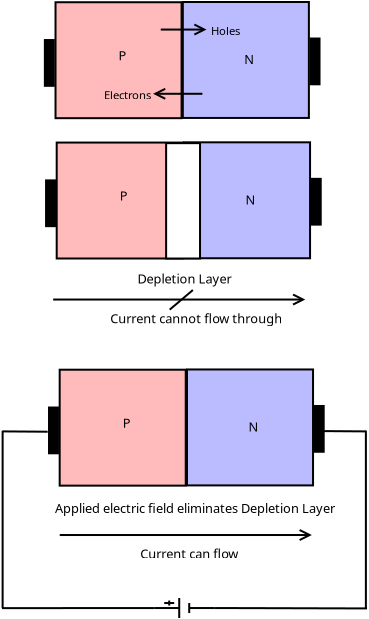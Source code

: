 <?xml version="1.0" encoding="UTF-8"?>
<dia:diagram xmlns:dia="http://www.lysator.liu.se/~alla/dia/">
  <dia:layer name="Background" visible="true" active="true">
    <dia:group>
      <dia:object type="Standard - Box" version="0" id="O0">
        <dia:attribute name="obj_pos">
          <dia:point val="7.323,1.335"/>
        </dia:attribute>
        <dia:attribute name="obj_bb">
          <dia:rectangle val="7.273,1.285;13.675,7.182"/>
        </dia:attribute>
        <dia:attribute name="elem_corner">
          <dia:point val="7.323,1.335"/>
        </dia:attribute>
        <dia:attribute name="elem_width">
          <dia:real val="6.303"/>
        </dia:attribute>
        <dia:attribute name="elem_height">
          <dia:real val="5.797"/>
        </dia:attribute>
        <dia:attribute name="border_width">
          <dia:real val="0.1"/>
        </dia:attribute>
        <dia:attribute name="inner_color">
          <dia:color val="#bbbbff"/>
        </dia:attribute>
        <dia:attribute name="show_background">
          <dia:boolean val="true"/>
        </dia:attribute>
      </dia:object>
      <dia:object type="Standard - Box" version="0" id="O1">
        <dia:attribute name="obj_pos">
          <dia:point val="0.958,1.347"/>
        </dia:attribute>
        <dia:attribute name="obj_bb">
          <dia:rectangle val="0.908,1.297;7.311,7.194"/>
        </dia:attribute>
        <dia:attribute name="elem_corner">
          <dia:point val="0.958,1.347"/>
        </dia:attribute>
        <dia:attribute name="elem_width">
          <dia:real val="6.303"/>
        </dia:attribute>
        <dia:attribute name="elem_height">
          <dia:real val="5.797"/>
        </dia:attribute>
        <dia:attribute name="border_width">
          <dia:real val="0.1"/>
        </dia:attribute>
        <dia:attribute name="inner_color">
          <dia:color val="#ffbbbb"/>
        </dia:attribute>
        <dia:attribute name="show_background">
          <dia:boolean val="true"/>
        </dia:attribute>
      </dia:object>
      <dia:object type="Standard - Text" version="1" id="O2">
        <dia:attribute name="obj_pos">
          <dia:point val="4.109,4.246"/>
        </dia:attribute>
        <dia:attribute name="obj_bb">
          <dia:rectangle val="4.109,3.606;4.462,4.378"/>
        </dia:attribute>
        <dia:attribute name="text">
          <dia:composite type="text">
            <dia:attribute name="string">
              <dia:string>#P#</dia:string>
            </dia:attribute>
            <dia:attribute name="font">
              <dia:font family="sans" style="0" name="Helvetica"/>
            </dia:attribute>
            <dia:attribute name="height">
              <dia:real val="0.8"/>
            </dia:attribute>
            <dia:attribute name="pos">
              <dia:point val="4.109,4.246"/>
            </dia:attribute>
            <dia:attribute name="color">
              <dia:color val="#000000"/>
            </dia:attribute>
            <dia:attribute name="alignment">
              <dia:enum val="0"/>
            </dia:attribute>
          </dia:composite>
        </dia:attribute>
        <dia:attribute name="valign">
          <dia:enum val="3"/>
        </dia:attribute>
        <dia:connections>
          <dia:connection handle="0" to="O1" connection="8"/>
        </dia:connections>
      </dia:object>
      <dia:object type="Standard - Text" version="1" id="O3">
        <dia:attribute name="obj_pos">
          <dia:point val="10.397,4.439"/>
        </dia:attribute>
        <dia:attribute name="obj_bb">
          <dia:rectangle val="10.397,3.799;10.825,4.572"/>
        </dia:attribute>
        <dia:attribute name="text">
          <dia:composite type="text">
            <dia:attribute name="string">
              <dia:string>#N#</dia:string>
            </dia:attribute>
            <dia:attribute name="font">
              <dia:font family="sans" style="0" name="Helvetica"/>
            </dia:attribute>
            <dia:attribute name="height">
              <dia:real val="0.8"/>
            </dia:attribute>
            <dia:attribute name="pos">
              <dia:point val="10.397,4.439"/>
            </dia:attribute>
            <dia:attribute name="color">
              <dia:color val="#000000"/>
            </dia:attribute>
            <dia:attribute name="alignment">
              <dia:enum val="0"/>
            </dia:attribute>
          </dia:composite>
        </dia:attribute>
        <dia:attribute name="valign">
          <dia:enum val="3"/>
        </dia:attribute>
      </dia:object>
      <dia:object type="Standard - Box" version="0" id="O4">
        <dia:attribute name="obj_pos">
          <dia:point val="13.712,3.161"/>
        </dia:attribute>
        <dia:attribute name="obj_bb">
          <dia:rectangle val="13.662,3.111;14.208,5.5"/>
        </dia:attribute>
        <dia:attribute name="elem_corner">
          <dia:point val="13.712,3.161"/>
        </dia:attribute>
        <dia:attribute name="elem_width">
          <dia:real val="0.446"/>
        </dia:attribute>
        <dia:attribute name="elem_height">
          <dia:real val="2.289"/>
        </dia:attribute>
        <dia:attribute name="border_width">
          <dia:real val="0.1"/>
        </dia:attribute>
        <dia:attribute name="inner_color">
          <dia:color val="#000000"/>
        </dia:attribute>
        <dia:attribute name="show_background">
          <dia:boolean val="true"/>
        </dia:attribute>
      </dia:object>
      <dia:object type="Standard - Box" version="0" id="O5">
        <dia:attribute name="obj_pos">
          <dia:point val="0.425,3.237"/>
        </dia:attribute>
        <dia:attribute name="obj_bb">
          <dia:rectangle val="0.375,3.187;0.921,5.577"/>
        </dia:attribute>
        <dia:attribute name="elem_corner">
          <dia:point val="0.425,3.237"/>
        </dia:attribute>
        <dia:attribute name="elem_width">
          <dia:real val="0.446"/>
        </dia:attribute>
        <dia:attribute name="elem_height">
          <dia:real val="2.289"/>
        </dia:attribute>
        <dia:attribute name="border_width">
          <dia:real val="0.1"/>
        </dia:attribute>
        <dia:attribute name="inner_color">
          <dia:color val="#000000"/>
        </dia:attribute>
        <dia:attribute name="show_background">
          <dia:boolean val="true"/>
        </dia:attribute>
      </dia:object>
    </dia:group>
    <dia:object type="Standard - Line" version="0" id="O6">
      <dia:attribute name="obj_pos">
        <dia:point val="6.22,2.713"/>
      </dia:attribute>
      <dia:attribute name="obj_bb">
        <dia:rectangle val="6.17,2.382;8.621,3.044"/>
      </dia:attribute>
      <dia:attribute name="conn_endpoints">
        <dia:point val="6.22,2.713"/>
        <dia:point val="8.509,2.713"/>
      </dia:attribute>
      <dia:attribute name="numcp">
        <dia:int val="1"/>
      </dia:attribute>
      <dia:attribute name="end_arrow">
        <dia:enum val="1"/>
      </dia:attribute>
      <dia:attribute name="end_arrow_length">
        <dia:real val="0.5"/>
      </dia:attribute>
      <dia:attribute name="end_arrow_width">
        <dia:real val="0.5"/>
      </dia:attribute>
    </dia:object>
    <dia:object type="Standard - Line" version="0" id="O7">
      <dia:attribute name="obj_pos">
        <dia:point val="8.301,5.924"/>
      </dia:attribute>
      <dia:attribute name="obj_bb">
        <dia:rectangle val="5.722,5.593;8.351,6.255"/>
      </dia:attribute>
      <dia:attribute name="conn_endpoints">
        <dia:point val="8.301,5.924"/>
        <dia:point val="5.834,5.924"/>
      </dia:attribute>
      <dia:attribute name="numcp">
        <dia:int val="1"/>
      </dia:attribute>
      <dia:attribute name="end_arrow">
        <dia:enum val="1"/>
      </dia:attribute>
      <dia:attribute name="end_arrow_length">
        <dia:real val="0.5"/>
      </dia:attribute>
      <dia:attribute name="end_arrow_width">
        <dia:real val="0.5"/>
      </dia:attribute>
    </dia:object>
    <dia:object type="Standard - Text" version="1" id="O8">
      <dia:attribute name="obj_pos">
        <dia:point val="8.734,2.984"/>
      </dia:attribute>
      <dia:attribute name="obj_bb">
        <dia:rectangle val="8.734,2.419;10.104,3.102"/>
      </dia:attribute>
      <dia:attribute name="text">
        <dia:composite type="text">
          <dia:attribute name="string">
            <dia:string>#Holes#</dia:string>
          </dia:attribute>
          <dia:attribute name="font">
            <dia:font family="sans" style="0" name="Helvetica"/>
          </dia:attribute>
          <dia:attribute name="height">
            <dia:real val="0.706"/>
          </dia:attribute>
          <dia:attribute name="pos">
            <dia:point val="8.734,2.984"/>
          </dia:attribute>
          <dia:attribute name="color">
            <dia:color val="#000000"/>
          </dia:attribute>
          <dia:attribute name="alignment">
            <dia:enum val="0"/>
          </dia:attribute>
        </dia:composite>
      </dia:attribute>
      <dia:attribute name="valign">
        <dia:enum val="3"/>
      </dia:attribute>
    </dia:object>
    <dia:object type="Standard - Text" version="1" id="O9">
      <dia:attribute name="obj_pos">
        <dia:point val="3.383,6.193"/>
      </dia:attribute>
      <dia:attribute name="obj_bb">
        <dia:rectangle val="3.383,5.628;5.655,6.31"/>
      </dia:attribute>
      <dia:attribute name="text">
        <dia:composite type="text">
          <dia:attribute name="string">
            <dia:string>#Electrons#</dia:string>
          </dia:attribute>
          <dia:attribute name="font">
            <dia:font family="sans" style="0" name="Helvetica"/>
          </dia:attribute>
          <dia:attribute name="height">
            <dia:real val="0.706"/>
          </dia:attribute>
          <dia:attribute name="pos">
            <dia:point val="3.383,6.193"/>
          </dia:attribute>
          <dia:attribute name="color">
            <dia:color val="#000000"/>
          </dia:attribute>
          <dia:attribute name="alignment">
            <dia:enum val="0"/>
          </dia:attribute>
        </dia:composite>
      </dia:attribute>
      <dia:attribute name="valign">
        <dia:enum val="3"/>
      </dia:attribute>
    </dia:object>
    <dia:group>
      <dia:object type="Standard - Box" version="0" id="O10">
        <dia:attribute name="obj_pos">
          <dia:point val="7.382,8.351"/>
        </dia:attribute>
        <dia:attribute name="obj_bb">
          <dia:rectangle val="7.332,8.301;13.735,14.198"/>
        </dia:attribute>
        <dia:attribute name="elem_corner">
          <dia:point val="7.382,8.351"/>
        </dia:attribute>
        <dia:attribute name="elem_width">
          <dia:real val="6.303"/>
        </dia:attribute>
        <dia:attribute name="elem_height">
          <dia:real val="5.797"/>
        </dia:attribute>
        <dia:attribute name="border_width">
          <dia:real val="0.1"/>
        </dia:attribute>
        <dia:attribute name="inner_color">
          <dia:color val="#bbbbff"/>
        </dia:attribute>
        <dia:attribute name="show_background">
          <dia:boolean val="true"/>
        </dia:attribute>
      </dia:object>
      <dia:object type="Standard - Box" version="0" id="O11">
        <dia:attribute name="obj_pos">
          <dia:point val="1.017,8.363"/>
        </dia:attribute>
        <dia:attribute name="obj_bb">
          <dia:rectangle val="0.967,8.313;7.37,14.211"/>
        </dia:attribute>
        <dia:attribute name="elem_corner">
          <dia:point val="1.017,8.363"/>
        </dia:attribute>
        <dia:attribute name="elem_width">
          <dia:real val="6.303"/>
        </dia:attribute>
        <dia:attribute name="elem_height">
          <dia:real val="5.797"/>
        </dia:attribute>
        <dia:attribute name="border_width">
          <dia:real val="0.1"/>
        </dia:attribute>
        <dia:attribute name="inner_color">
          <dia:color val="#ffbbbb"/>
        </dia:attribute>
        <dia:attribute name="show_background">
          <dia:boolean val="true"/>
        </dia:attribute>
      </dia:object>
      <dia:object type="Standard - Text" version="1" id="O12">
        <dia:attribute name="obj_pos">
          <dia:point val="4.169,11.262"/>
        </dia:attribute>
        <dia:attribute name="obj_bb">
          <dia:rectangle val="4.169,10.622;4.521,11.395"/>
        </dia:attribute>
        <dia:attribute name="text">
          <dia:composite type="text">
            <dia:attribute name="string">
              <dia:string>#P#</dia:string>
            </dia:attribute>
            <dia:attribute name="font">
              <dia:font family="sans" style="0" name="Helvetica"/>
            </dia:attribute>
            <dia:attribute name="height">
              <dia:real val="0.8"/>
            </dia:attribute>
            <dia:attribute name="pos">
              <dia:point val="4.169,11.262"/>
            </dia:attribute>
            <dia:attribute name="color">
              <dia:color val="#000000"/>
            </dia:attribute>
            <dia:attribute name="alignment">
              <dia:enum val="0"/>
            </dia:attribute>
          </dia:composite>
        </dia:attribute>
        <dia:attribute name="valign">
          <dia:enum val="3"/>
        </dia:attribute>
        <dia:connections>
          <dia:connection handle="0" to="O11" connection="8"/>
        </dia:connections>
      </dia:object>
      <dia:object type="Standard - Text" version="1" id="O13">
        <dia:attribute name="obj_pos">
          <dia:point val="10.457,11.455"/>
        </dia:attribute>
        <dia:attribute name="obj_bb">
          <dia:rectangle val="10.457,10.815;10.884,11.588"/>
        </dia:attribute>
        <dia:attribute name="text">
          <dia:composite type="text">
            <dia:attribute name="string">
              <dia:string>#N#</dia:string>
            </dia:attribute>
            <dia:attribute name="font">
              <dia:font family="sans" style="0" name="Helvetica"/>
            </dia:attribute>
            <dia:attribute name="height">
              <dia:real val="0.8"/>
            </dia:attribute>
            <dia:attribute name="pos">
              <dia:point val="10.457,11.455"/>
            </dia:attribute>
            <dia:attribute name="color">
              <dia:color val="#000000"/>
            </dia:attribute>
            <dia:attribute name="alignment">
              <dia:enum val="0"/>
            </dia:attribute>
          </dia:composite>
        </dia:attribute>
        <dia:attribute name="valign">
          <dia:enum val="3"/>
        </dia:attribute>
      </dia:object>
      <dia:object type="Standard - Box" version="0" id="O14">
        <dia:attribute name="obj_pos">
          <dia:point val="13.772,10.177"/>
        </dia:attribute>
        <dia:attribute name="obj_bb">
          <dia:rectangle val="13.722,10.127;14.268,12.516"/>
        </dia:attribute>
        <dia:attribute name="elem_corner">
          <dia:point val="13.772,10.177"/>
        </dia:attribute>
        <dia:attribute name="elem_width">
          <dia:real val="0.446"/>
        </dia:attribute>
        <dia:attribute name="elem_height">
          <dia:real val="2.289"/>
        </dia:attribute>
        <dia:attribute name="border_width">
          <dia:real val="0.1"/>
        </dia:attribute>
        <dia:attribute name="inner_color">
          <dia:color val="#000000"/>
        </dia:attribute>
        <dia:attribute name="show_background">
          <dia:boolean val="true"/>
        </dia:attribute>
      </dia:object>
      <dia:object type="Standard - Box" version="0" id="O15">
        <dia:attribute name="obj_pos">
          <dia:point val="0.485,10.254"/>
        </dia:attribute>
        <dia:attribute name="obj_bb">
          <dia:rectangle val="0.435,10.204;0.981,12.593"/>
        </dia:attribute>
        <dia:attribute name="elem_corner">
          <dia:point val="0.485,10.254"/>
        </dia:attribute>
        <dia:attribute name="elem_width">
          <dia:real val="0.446"/>
        </dia:attribute>
        <dia:attribute name="elem_height">
          <dia:real val="2.289"/>
        </dia:attribute>
        <dia:attribute name="border_width">
          <dia:real val="0.1"/>
        </dia:attribute>
        <dia:attribute name="inner_color">
          <dia:color val="#000000"/>
        </dia:attribute>
        <dia:attribute name="show_background">
          <dia:boolean val="true"/>
        </dia:attribute>
      </dia:object>
    </dia:group>
    <dia:object type="Standard - Box" version="0" id="O16">
      <dia:attribute name="obj_pos">
        <dia:point val="6.488,8.393"/>
      </dia:attribute>
      <dia:attribute name="obj_bb">
        <dia:rectangle val="6.438,8.343;8.232,14.211"/>
      </dia:attribute>
      <dia:attribute name="elem_corner">
        <dia:point val="6.488,8.393"/>
      </dia:attribute>
      <dia:attribute name="elem_width">
        <dia:real val="1.695"/>
      </dia:attribute>
      <dia:attribute name="elem_height">
        <dia:real val="5.768"/>
      </dia:attribute>
      <dia:attribute name="show_background">
        <dia:boolean val="true"/>
      </dia:attribute>
    </dia:object>
    <dia:object type="Standard - Text" version="1" id="O17">
      <dia:attribute name="obj_pos">
        <dia:point val="5.061,15.409"/>
      </dia:attribute>
      <dia:attribute name="obj_bb">
        <dia:rectangle val="5.061,14.77;9.481,15.542"/>
      </dia:attribute>
      <dia:attribute name="text">
        <dia:composite type="text">
          <dia:attribute name="string">
            <dia:string>#Depletion Layer#</dia:string>
          </dia:attribute>
          <dia:attribute name="font">
            <dia:font family="sans" style="0" name="Helvetica"/>
          </dia:attribute>
          <dia:attribute name="height">
            <dia:real val="0.8"/>
          </dia:attribute>
          <dia:attribute name="pos">
            <dia:point val="5.061,15.409"/>
          </dia:attribute>
          <dia:attribute name="color">
            <dia:color val="#000000"/>
          </dia:attribute>
          <dia:attribute name="alignment">
            <dia:enum val="0"/>
          </dia:attribute>
        </dia:composite>
      </dia:attribute>
      <dia:attribute name="valign">
        <dia:enum val="3"/>
      </dia:attribute>
    </dia:object>
    <dia:group>
      <dia:object type="Standard - Box" version="0" id="O18">
        <dia:attribute name="obj_pos">
          <dia:point val="7.531,19.708"/>
        </dia:attribute>
        <dia:attribute name="obj_bb">
          <dia:rectangle val="7.481,19.658;13.884,25.555"/>
        </dia:attribute>
        <dia:attribute name="elem_corner">
          <dia:point val="7.531,19.708"/>
        </dia:attribute>
        <dia:attribute name="elem_width">
          <dia:real val="6.303"/>
        </dia:attribute>
        <dia:attribute name="elem_height">
          <dia:real val="5.797"/>
        </dia:attribute>
        <dia:attribute name="border_width">
          <dia:real val="0.1"/>
        </dia:attribute>
        <dia:attribute name="inner_color">
          <dia:color val="#bbbbff"/>
        </dia:attribute>
        <dia:attribute name="show_background">
          <dia:boolean val="true"/>
        </dia:attribute>
      </dia:object>
      <dia:object type="Standard - Box" version="0" id="O19">
        <dia:attribute name="obj_pos">
          <dia:point val="1.166,19.72"/>
        </dia:attribute>
        <dia:attribute name="obj_bb">
          <dia:rectangle val="1.116,19.67;7.519,25.568"/>
        </dia:attribute>
        <dia:attribute name="elem_corner">
          <dia:point val="1.166,19.72"/>
        </dia:attribute>
        <dia:attribute name="elem_width">
          <dia:real val="6.303"/>
        </dia:attribute>
        <dia:attribute name="elem_height">
          <dia:real val="5.797"/>
        </dia:attribute>
        <dia:attribute name="border_width">
          <dia:real val="0.1"/>
        </dia:attribute>
        <dia:attribute name="inner_color">
          <dia:color val="#ffbbbb"/>
        </dia:attribute>
        <dia:attribute name="show_background">
          <dia:boolean val="true"/>
        </dia:attribute>
      </dia:object>
      <dia:object type="Standard - Text" version="1" id="O20">
        <dia:attribute name="obj_pos">
          <dia:point val="4.318,22.619"/>
        </dia:attribute>
        <dia:attribute name="obj_bb">
          <dia:rectangle val="4.318,21.979;4.67,22.752"/>
        </dia:attribute>
        <dia:attribute name="text">
          <dia:composite type="text">
            <dia:attribute name="string">
              <dia:string>#P#</dia:string>
            </dia:attribute>
            <dia:attribute name="font">
              <dia:font family="sans" style="0" name="Helvetica"/>
            </dia:attribute>
            <dia:attribute name="height">
              <dia:real val="0.8"/>
            </dia:attribute>
            <dia:attribute name="pos">
              <dia:point val="4.318,22.619"/>
            </dia:attribute>
            <dia:attribute name="color">
              <dia:color val="#000000"/>
            </dia:attribute>
            <dia:attribute name="alignment">
              <dia:enum val="0"/>
            </dia:attribute>
          </dia:composite>
        </dia:attribute>
        <dia:attribute name="valign">
          <dia:enum val="3"/>
        </dia:attribute>
        <dia:connections>
          <dia:connection handle="0" to="O19" connection="8"/>
        </dia:connections>
      </dia:object>
      <dia:object type="Standard - Text" version="1" id="O21">
        <dia:attribute name="obj_pos">
          <dia:point val="10.605,22.812"/>
        </dia:attribute>
        <dia:attribute name="obj_bb">
          <dia:rectangle val="10.605,22.172;11.033,22.945"/>
        </dia:attribute>
        <dia:attribute name="text">
          <dia:composite type="text">
            <dia:attribute name="string">
              <dia:string>#N#</dia:string>
            </dia:attribute>
            <dia:attribute name="font">
              <dia:font family="sans" style="0" name="Helvetica"/>
            </dia:attribute>
            <dia:attribute name="height">
              <dia:real val="0.8"/>
            </dia:attribute>
            <dia:attribute name="pos">
              <dia:point val="10.605,22.812"/>
            </dia:attribute>
            <dia:attribute name="color">
              <dia:color val="#000000"/>
            </dia:attribute>
            <dia:attribute name="alignment">
              <dia:enum val="0"/>
            </dia:attribute>
          </dia:composite>
        </dia:attribute>
        <dia:attribute name="valign">
          <dia:enum val="3"/>
        </dia:attribute>
      </dia:object>
      <dia:object type="Standard - Box" version="0" id="O22">
        <dia:attribute name="obj_pos">
          <dia:point val="13.92,21.534"/>
        </dia:attribute>
        <dia:attribute name="obj_bb">
          <dia:rectangle val="13.87,21.484;14.416,23.873"/>
        </dia:attribute>
        <dia:attribute name="elem_corner">
          <dia:point val="13.92,21.534"/>
        </dia:attribute>
        <dia:attribute name="elem_width">
          <dia:real val="0.446"/>
        </dia:attribute>
        <dia:attribute name="elem_height">
          <dia:real val="2.289"/>
        </dia:attribute>
        <dia:attribute name="border_width">
          <dia:real val="0.1"/>
        </dia:attribute>
        <dia:attribute name="inner_color">
          <dia:color val="#000000"/>
        </dia:attribute>
        <dia:attribute name="show_background">
          <dia:boolean val="true"/>
        </dia:attribute>
      </dia:object>
      <dia:object type="Standard - Box" version="0" id="O23">
        <dia:attribute name="obj_pos">
          <dia:point val="0.633,21.611"/>
        </dia:attribute>
        <dia:attribute name="obj_bb">
          <dia:rectangle val="0.583,21.561;1.129,23.95"/>
        </dia:attribute>
        <dia:attribute name="elem_corner">
          <dia:point val="0.633,21.611"/>
        </dia:attribute>
        <dia:attribute name="elem_width">
          <dia:real val="0.446"/>
        </dia:attribute>
        <dia:attribute name="elem_height">
          <dia:real val="2.289"/>
        </dia:attribute>
        <dia:attribute name="border_width">
          <dia:real val="0.1"/>
        </dia:attribute>
        <dia:attribute name="inner_color">
          <dia:color val="#000000"/>
        </dia:attribute>
        <dia:attribute name="show_background">
          <dia:boolean val="true"/>
        </dia:attribute>
      </dia:object>
    </dia:group>
    <dia:object type="Standard - Line" version="0" id="O24">
      <dia:attribute name="obj_pos">
        <dia:point val="0.839,16.212"/>
      </dia:attribute>
      <dia:attribute name="obj_bb">
        <dia:rectangle val="0.789,15.881;13.556,16.543"/>
      </dia:attribute>
      <dia:attribute name="conn_endpoints">
        <dia:point val="0.839,16.212"/>
        <dia:point val="13.445,16.212"/>
      </dia:attribute>
      <dia:attribute name="numcp">
        <dia:int val="1"/>
      </dia:attribute>
      <dia:attribute name="end_arrow">
        <dia:enum val="1"/>
      </dia:attribute>
      <dia:attribute name="end_arrow_length">
        <dia:real val="0.5"/>
      </dia:attribute>
      <dia:attribute name="end_arrow_width">
        <dia:real val="0.5"/>
      </dia:attribute>
    </dia:object>
    <dia:object type="Standard - Text" version="1" id="O25">
      <dia:attribute name="obj_pos">
        <dia:point val="3.693,17.401"/>
      </dia:attribute>
      <dia:attribute name="obj_bb">
        <dia:rectangle val="3.693,16.761;11.708,17.534"/>
      </dia:attribute>
      <dia:attribute name="text">
        <dia:composite type="text">
          <dia:attribute name="string">
            <dia:string>#Current cannot flow through#</dia:string>
          </dia:attribute>
          <dia:attribute name="font">
            <dia:font family="sans" style="0" name="Helvetica"/>
          </dia:attribute>
          <dia:attribute name="height">
            <dia:real val="0.8"/>
          </dia:attribute>
          <dia:attribute name="pos">
            <dia:point val="3.693,17.401"/>
          </dia:attribute>
          <dia:attribute name="color">
            <dia:color val="#000000"/>
          </dia:attribute>
          <dia:attribute name="alignment">
            <dia:enum val="0"/>
          </dia:attribute>
        </dia:composite>
      </dia:attribute>
      <dia:attribute name="valign">
        <dia:enum val="3"/>
      </dia:attribute>
    </dia:object>
    <dia:object type="Standard - Line" version="0" id="O26">
      <dia:attribute name="obj_pos">
        <dia:point val="7.826,15.736"/>
      </dia:attribute>
      <dia:attribute name="obj_bb">
        <dia:rectangle val="6.596,15.666;7.896,16.788"/>
      </dia:attribute>
      <dia:attribute name="conn_endpoints">
        <dia:point val="7.826,15.736"/>
        <dia:point val="6.666,16.718"/>
      </dia:attribute>
      <dia:attribute name="numcp">
        <dia:int val="1"/>
      </dia:attribute>
    </dia:object>
    <dia:object type="Standard - Line" version="0" id="O27">
      <dia:attribute name="obj_pos">
        <dia:point val="1.169,27.986"/>
      </dia:attribute>
      <dia:attribute name="obj_bb">
        <dia:rectangle val="1.119,27.655;13.886,28.317"/>
      </dia:attribute>
      <dia:attribute name="conn_endpoints">
        <dia:point val="1.169,27.986"/>
        <dia:point val="13.774,27.986"/>
      </dia:attribute>
      <dia:attribute name="numcp">
        <dia:int val="1"/>
      </dia:attribute>
      <dia:attribute name="end_arrow">
        <dia:enum val="1"/>
      </dia:attribute>
      <dia:attribute name="end_arrow_length">
        <dia:real val="0.5"/>
      </dia:attribute>
      <dia:attribute name="end_arrow_width">
        <dia:real val="0.5"/>
      </dia:attribute>
    </dia:object>
    <dia:object type="Standard - Text" version="1" id="O28">
      <dia:attribute name="obj_pos">
        <dia:point val="0.928,26.885"/>
      </dia:attribute>
      <dia:attribute name="obj_bb">
        <dia:rectangle val="0.928,26.245;14.283,27.018"/>
      </dia:attribute>
      <dia:attribute name="text">
        <dia:composite type="text">
          <dia:attribute name="string">
            <dia:string>#Applied electric field eliminates Depletion Layer#</dia:string>
          </dia:attribute>
          <dia:attribute name="font">
            <dia:font family="sans" style="0" name="Helvetica"/>
          </dia:attribute>
          <dia:attribute name="height">
            <dia:real val="0.8"/>
          </dia:attribute>
          <dia:attribute name="pos">
            <dia:point val="0.928,26.885"/>
          </dia:attribute>
          <dia:attribute name="color">
            <dia:color val="#000000"/>
          </dia:attribute>
          <dia:attribute name="alignment">
            <dia:enum val="0"/>
          </dia:attribute>
        </dia:composite>
      </dia:attribute>
      <dia:attribute name="valign">
        <dia:enum val="3"/>
      </dia:attribute>
    </dia:object>
    <dia:object type="Standard - Text" version="1" id="O29">
      <dia:attribute name="obj_pos">
        <dia:point val="5.192,29.157"/>
      </dia:attribute>
      <dia:attribute name="obj_bb">
        <dia:rectangle val="5.192,28.517;9.867,29.29"/>
      </dia:attribute>
      <dia:attribute name="text">
        <dia:composite type="text">
          <dia:attribute name="string">
            <dia:string>#Current can flow#</dia:string>
          </dia:attribute>
          <dia:attribute name="font">
            <dia:font family="sans" style="0" name="Helvetica"/>
          </dia:attribute>
          <dia:attribute name="height">
            <dia:real val="0.8"/>
          </dia:attribute>
          <dia:attribute name="pos">
            <dia:point val="5.192,29.157"/>
          </dia:attribute>
          <dia:attribute name="color">
            <dia:color val="#000000"/>
          </dia:attribute>
          <dia:attribute name="alignment">
            <dia:enum val="0"/>
          </dia:attribute>
        </dia:composite>
      </dia:attribute>
      <dia:attribute name="valign">
        <dia:enum val="3"/>
      </dia:attribute>
    </dia:object>
    <dia:object type="Circuit - Horizontal Powersource (European)" version="1" id="O30">
      <dia:attribute name="obj_pos">
        <dia:point val="5.893,31.137"/>
      </dia:attribute>
      <dia:attribute name="obj_bb">
        <dia:rectangle val="5.893,31.137;8.893,32.137"/>
      </dia:attribute>
      <dia:attribute name="meta">
        <dia:composite type="dict"/>
      </dia:attribute>
      <dia:attribute name="elem_corner">
        <dia:point val="5.893,31.137"/>
      </dia:attribute>
      <dia:attribute name="elem_width">
        <dia:real val="3.0"/>
      </dia:attribute>
      <dia:attribute name="elem_height">
        <dia:real val="1.0"/>
      </dia:attribute>
      <dia:attribute name="line_width">
        <dia:real val="0.1"/>
      </dia:attribute>
      <dia:attribute name="line_colour">
        <dia:color val="#000000"/>
      </dia:attribute>
      <dia:attribute name="fill_colour">
        <dia:color val="#ffffff"/>
      </dia:attribute>
      <dia:attribute name="show_background">
        <dia:boolean val="true"/>
      </dia:attribute>
      <dia:attribute name="line_style">
        <dia:enum val="0"/>
        <dia:real val="1"/>
      </dia:attribute>
      <dia:attribute name="flip_horizontal">
        <dia:boolean val="true"/>
      </dia:attribute>
      <dia:attribute name="flip_vertical">
        <dia:boolean val="false"/>
      </dia:attribute>
      <dia:attribute name="subscale">
        <dia:real val="1"/>
      </dia:attribute>
    </dia:object>
    <dia:object type="Standard - Line" version="0" id="O31">
      <dia:attribute name="obj_pos">
        <dia:point val="5.893,31.637"/>
      </dia:attribute>
      <dia:attribute name="obj_bb">
        <dia:rectangle val="-1.768,31.587;5.943,31.692"/>
      </dia:attribute>
      <dia:attribute name="conn_endpoints">
        <dia:point val="5.893,31.637"/>
        <dia:point val="-1.718,31.642"/>
      </dia:attribute>
      <dia:attribute name="numcp">
        <dia:int val="1"/>
      </dia:attribute>
      <dia:connections>
        <dia:connection handle="0" to="O30" connection="1"/>
      </dia:connections>
    </dia:object>
    <dia:object type="Standard - Line" version="0" id="O32">
      <dia:attribute name="obj_pos">
        <dia:point val="16.533,31.656"/>
      </dia:attribute>
      <dia:attribute name="obj_bb">
        <dia:rectangle val="8.843,31.587;16.583,31.706"/>
      </dia:attribute>
      <dia:attribute name="conn_endpoints">
        <dia:point val="16.533,31.656"/>
        <dia:point val="8.893,31.637"/>
      </dia:attribute>
      <dia:attribute name="numcp">
        <dia:int val="1"/>
      </dia:attribute>
      <dia:connections>
        <dia:connection handle="1" to="O30" connection="0"/>
      </dia:connections>
    </dia:object>
    <dia:object type="Standard - Line" version="0" id="O33">
      <dia:attribute name="obj_pos">
        <dia:point val="-1.687,31.64"/>
      </dia:attribute>
      <dia:attribute name="obj_bb">
        <dia:rectangle val="-1.737,22.722;-1.637,31.689"/>
      </dia:attribute>
      <dia:attribute name="conn_endpoints">
        <dia:point val="-1.687,31.64"/>
        <dia:point val="-1.687,22.772"/>
      </dia:attribute>
      <dia:attribute name="numcp">
        <dia:int val="1"/>
      </dia:attribute>
    </dia:object>
    <dia:object type="Standard - Line" version="0" id="O34">
      <dia:attribute name="obj_pos">
        <dia:point val="16.476,31.639"/>
      </dia:attribute>
      <dia:attribute name="obj_bb">
        <dia:rectangle val="16.426,22.722;16.526,31.689"/>
      </dia:attribute>
      <dia:attribute name="conn_endpoints">
        <dia:point val="16.476,31.639"/>
        <dia:point val="16.476,22.772"/>
      </dia:attribute>
      <dia:attribute name="numcp">
        <dia:int val="1"/>
      </dia:attribute>
    </dia:object>
    <dia:object type="Standard - Line" version="0" id="O35">
      <dia:attribute name="obj_pos">
        <dia:point val="-1.687,22.805"/>
      </dia:attribute>
      <dia:attribute name="obj_bb">
        <dia:rectangle val="-1.738,22.754;0.616,22.871"/>
      </dia:attribute>
      <dia:attribute name="conn_endpoints">
        <dia:point val="-1.687,22.805"/>
        <dia:point val="0.566,22.821"/>
      </dia:attribute>
      <dia:attribute name="numcp">
        <dia:int val="1"/>
      </dia:attribute>
    </dia:object>
    <dia:object type="Standard - Line" version="0" id="O36">
      <dia:attribute name="obj_pos">
        <dia:point val="14.239,22.789"/>
      </dia:attribute>
      <dia:attribute name="obj_bb">
        <dia:rectangle val="14.189,22.738;16.543,22.855"/>
      </dia:attribute>
      <dia:attribute name="conn_endpoints">
        <dia:point val="14.239,22.789"/>
        <dia:point val="16.493,22.805"/>
      </dia:attribute>
      <dia:attribute name="numcp">
        <dia:int val="1"/>
      </dia:attribute>
    </dia:object>
  </dia:layer>
</dia:diagram>
